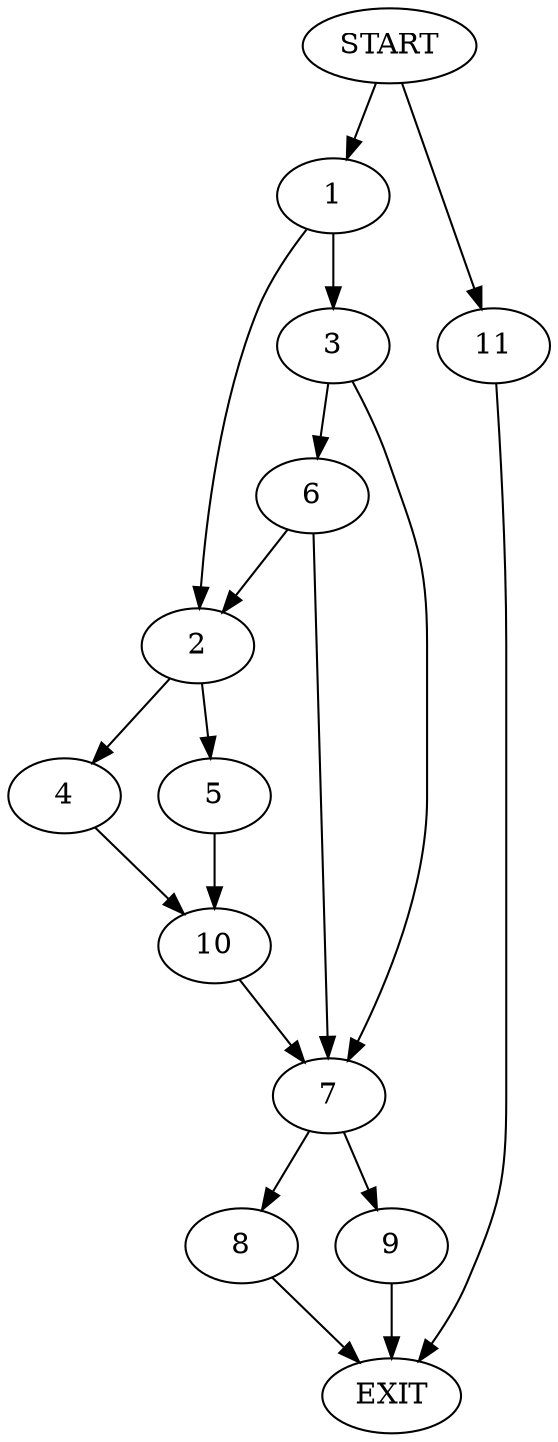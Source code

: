 digraph {
0 [label="START"]
12 [label="EXIT"]
0 -> 1
1 -> 2
1 -> 3
2 -> 4
2 -> 5
3 -> 6
3 -> 7
6 -> 2
6 -> 7
7 -> 8
7 -> 9
4 -> 10
5 -> 10
10 -> 7
0 -> 11
11 -> 12
9 -> 12
8 -> 12
}
